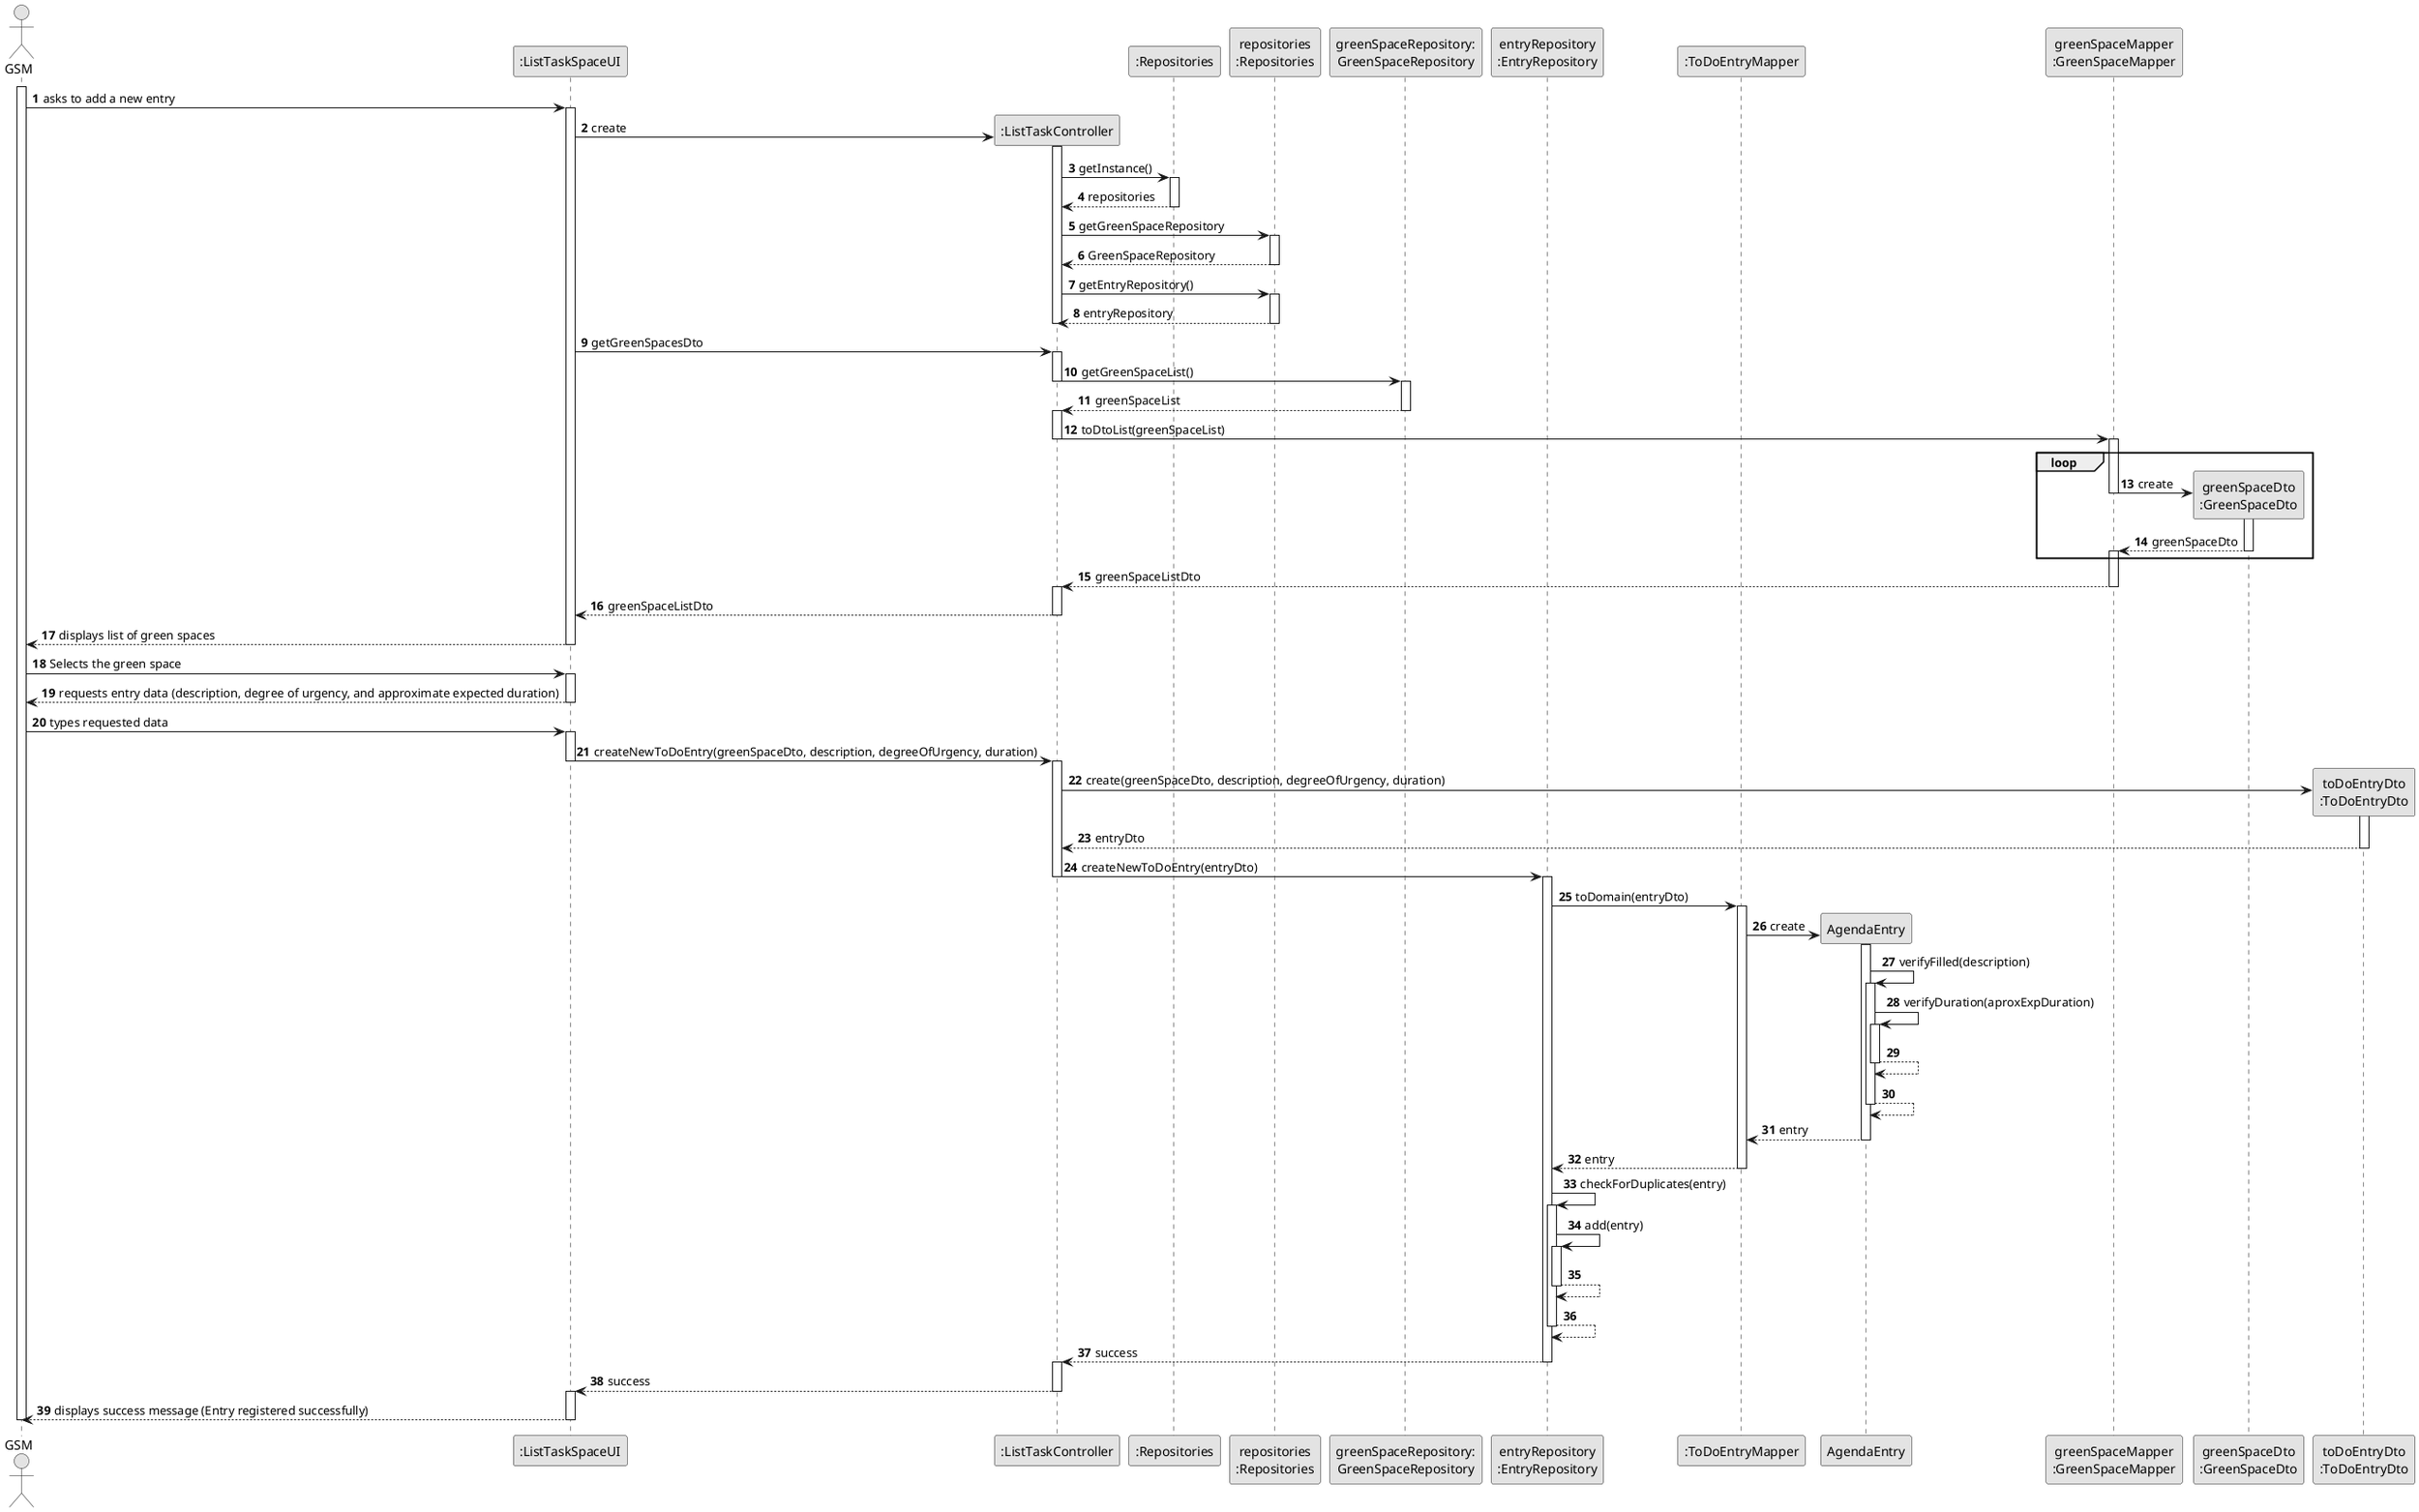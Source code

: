 
@startuml
skinparam monochrome true
skinparam packageStyle rectangle
skinparam shadowing false


autonumber

actor "GSM" as GSM
participant ":ListTaskSpaceUI" as UI
participant ":ListTaskController" as CTRL
participant ":Repositories" as RepositorySingleton
participant "repositories\n:Repositories" as PLAT
participant "greenSpaceRepository:\nGreenSpaceRepository" as GreenSpaceRepository
participant "entryRepository\n:EntryRepository" as EntryRep
participant ":ToDoEntryMapper" as ToDoEntryMapper
participant "AgendaEntry" as Entry
participant "greenSpaceMapper\n:GreenSpaceMapper" as GreenSpaceMapper
participant "greenSpaceDto\n:GreenSpaceDto" as GreenSpaceDTO
participant "toDoEntryDto\n:ToDoEntryDto" as ToDoEntryDto

activate GSM

    GSM -> UI : asks to add a new entry
    activate UI


        UI -> CTRL** : create
        activate CTRL

        CTRL -> RepositorySingleton : getInstance()
        activate RepositorySingleton


        RepositorySingleton --> CTRL : repositories
        deactivate RepositorySingleton

        CTRL -> PLAT :getGreenSpaceRepository
        activate PLAT


        PLAT --> CTRL : GreenSpaceRepository
        deactivate PLAT

         CTRL -> PLAT : getEntryRepository()
        activate PLAT

        PLAT --> CTRL : entryRepository
        deactivate PLAT
        deactivate CTRL

        UI -> CTRL : getGreenSpacesDto
        activate CTRL




        CTRL -> GreenSpaceRepository : getGreenSpaceList()
        deactivate CTRL
        activate GreenSpaceRepository

        GreenSpaceRepository --> CTRL : greenSpaceList
        deactivate GreenSpaceRepository
        activate CTRL

        CTRL -> GreenSpaceMapper: toDtoList(greenSpaceList)
        deactivate CTRL
        activate GreenSpaceMapper


        loop

        GreenSpaceMapper -> GreenSpaceDTO** : create
        activate GreenSpaceDTO
        deactivate GreenSpaceMapper

        GreenSpaceDTO --> GreenSpaceMapper: greenSpaceDto
        deactivate GreenSpaceDTO
        activate GreenSpaceMapper
        end loop

        GreenSpaceMapper --> CTRL: greenSpaceListDto
        deactivate GreenSpaceMapper
        activate CTRL

        CTRL --> UI : greenSpaceListDto
        deactivate CTRL


        UI --> GSM : displays list of green spaces
        deactivate UI

        GSM -> UI : Selects the green space
        activate UI

        UI --> GSM : requests entry data (description, degree of urgency, and approximate expected duration)
        deactivate UI

        GSM -> UI : types requested data
        activate UI

        UI -> CTRL : createNewToDoEntry(greenSpaceDto, description, degreeOfUrgency, duration)
        deactivate UI
        activate CTRL

CTRL -> ToDoEntryDto** : create(greenSpaceDto, description, degreeOfUrgency, duration)
activate ToDoEntryDto
ToDoEntryDto --> CTRL : entryDto
deactivate ToDoEntryDto

        CTRL -> EntryRep : createNewToDoEntry(entryDto)
        deactivate CTRL
        activate EntryRep



EntryRep -> ToDoEntryMapper : toDomain(entryDto)
activate ToDoEntryMapper

ToDoEntryMapper -> Entry** : create

activate Entry
Entry -> Entry : verifyFilled(description)
        activate Entry

        Entry -> Entry : verifyDuration(aproxExpDuration)
        activate Entry

        Entry --> Entry
        deactivate Entry

        Entry --> Entry
        deactivate Entry

Entry --> ToDoEntryMapper : entry
deactivate Entry

       ToDoEntryMapper -->EntryRep : entry
       deactivate ToDoEntryMapper

       EntryRep -> EntryRep : checkForDuplicates(entry)
       activate EntryRep
       EntryRep->EntryRep : add(entry)
       activate EntryRep
       EntryRep--> EntryRep
       deactivate EntryRep
         EntryRep--> EntryRep
              deactivate EntryRep



        EntryRep --> CTRL : success
        deactivate EntryRep
        activate CTRL

        CTRL --> UI : success
        deactivate CTRL
        activate UI

    UI --> GSM : displays success message (Entry registered successfully)
    deactivate UI

deactivate GSM

@enduml
